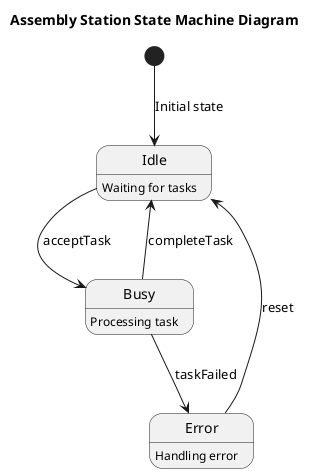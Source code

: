 @startuml
title Assembly Station State Machine Diagram
[*] --> Idle : Initial state

Idle : Waiting for tasks
Idle --> Busy : acceptTask

Busy : Processing task
Busy --> Idle : completeTask
Busy --> Error : taskFailed

Error : Handling error
Error --> Idle : reset

@enduml
